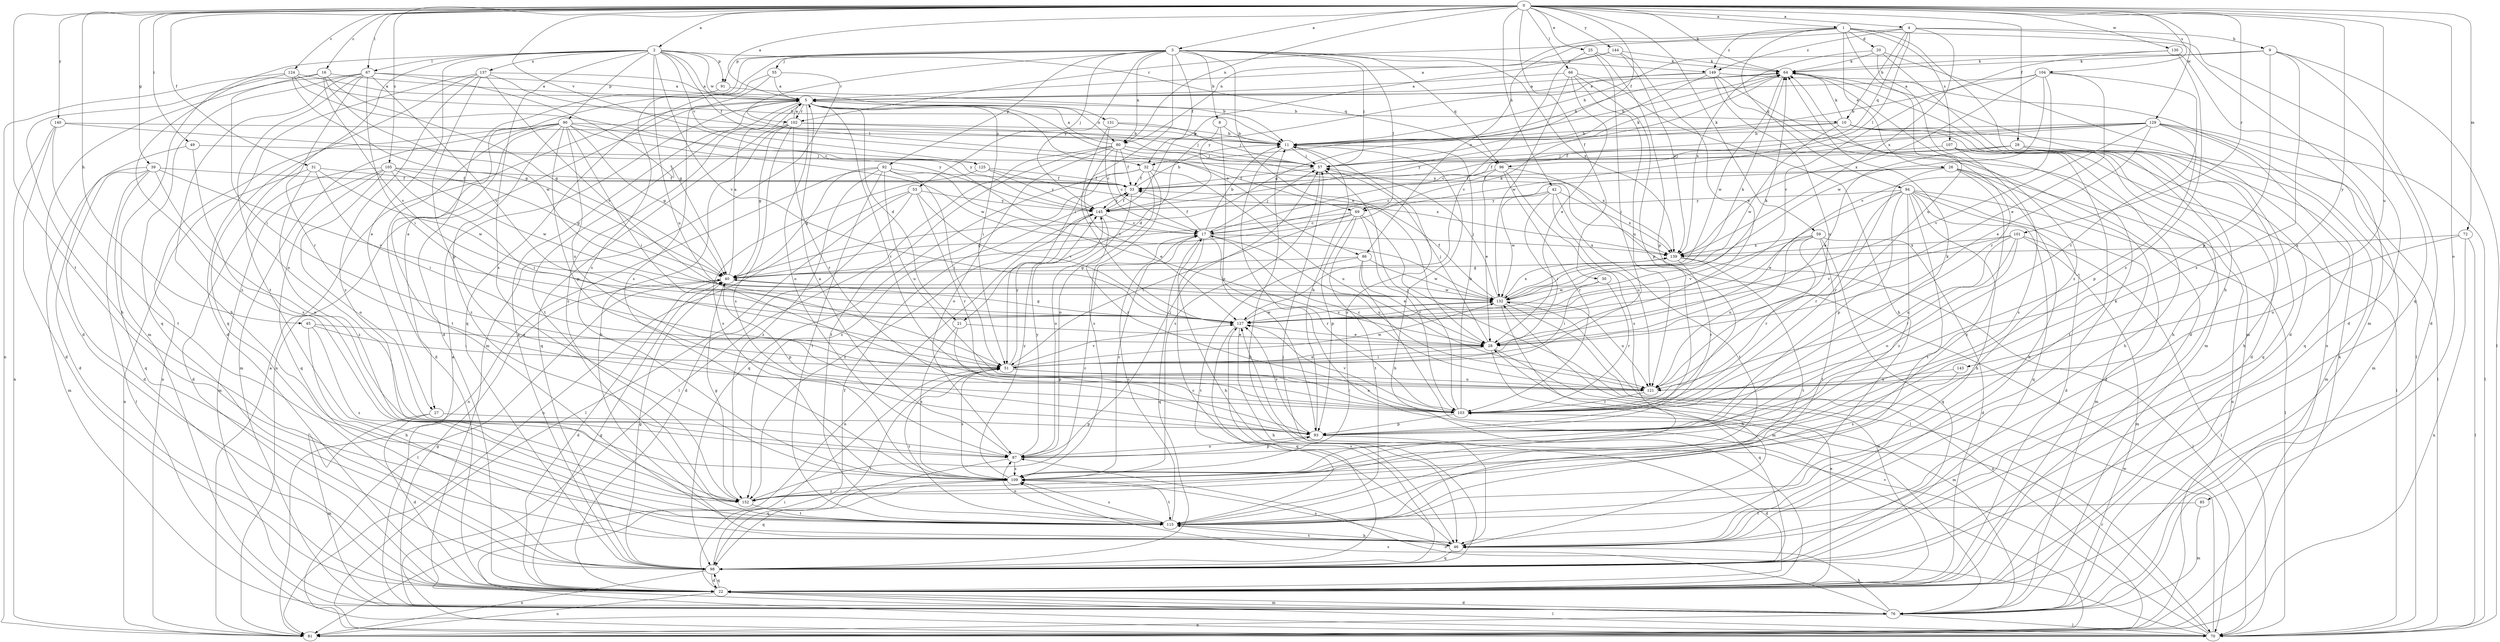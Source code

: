 strict digraph  {
0;
1;
2;
3;
4;
5;
8;
9;
10;
11;
16;
17;
20;
21;
22;
25;
26;
27;
28;
29;
30;
31;
32;
33;
39;
40;
42;
45;
46;
49;
51;
53;
55;
57;
59;
64;
66;
67;
69;
70;
72;
76;
80;
81;
85;
86;
87;
90;
91;
92;
93;
94;
96;
98;
101;
102;
103;
104;
105;
107;
109;
115;
121;
124;
125;
127;
129;
130;
131;
132;
137;
139;
140;
143;
144;
145;
149;
152;
0 -> 1  [label=a];
0 -> 2  [label=a];
0 -> 3  [label=a];
0 -> 4  [label=a];
0 -> 5  [label=a];
0 -> 16  [label=c];
0 -> 25  [label=e];
0 -> 29  [label=f];
0 -> 30  [label=f];
0 -> 31  [label=f];
0 -> 32  [label=f];
0 -> 39  [label=g];
0 -> 42  [label=h];
0 -> 45  [label=h];
0 -> 49  [label=i];
0 -> 59  [label=k];
0 -> 64  [label=k];
0 -> 66  [label=l];
0 -> 67  [label=l];
0 -> 72  [label=m];
0 -> 80  [label=n];
0 -> 85  [label=o];
0 -> 101  [label=r];
0 -> 104  [label=s];
0 -> 105  [label=s];
0 -> 115  [label=t];
0 -> 121  [label=u];
0 -> 124  [label=v];
0 -> 125  [label=v];
0 -> 129  [label=w];
0 -> 130  [label=w];
0 -> 140  [label=y];
0 -> 143  [label=y];
0 -> 144  [label=y];
1 -> 20  [label=d];
1 -> 26  [label=e];
1 -> 46  [label=h];
1 -> 76  [label=m];
1 -> 80  [label=n];
1 -> 86  [label=o];
1 -> 94  [label=q];
1 -> 107  [label=s];
1 -> 121  [label=u];
1 -> 149  [label=z];
2 -> 27  [label=e];
2 -> 32  [label=f];
2 -> 67  [label=l];
2 -> 69  [label=l];
2 -> 76  [label=m];
2 -> 90  [label=p];
2 -> 91  [label=p];
2 -> 96  [label=q];
2 -> 109  [label=s];
2 -> 115  [label=t];
2 -> 121  [label=u];
2 -> 125  [label=v];
2 -> 127  [label=v];
2 -> 131  [label=w];
2 -> 137  [label=x];
3 -> 8  [label=b];
3 -> 27  [label=e];
3 -> 28  [label=e];
3 -> 32  [label=f];
3 -> 51  [label=i];
3 -> 53  [label=j];
3 -> 55  [label=j];
3 -> 57  [label=j];
3 -> 69  [label=l];
3 -> 80  [label=n];
3 -> 91  [label=p];
3 -> 92  [label=p];
3 -> 96  [label=q];
3 -> 102  [label=r];
3 -> 109  [label=s];
3 -> 139  [label=x];
3 -> 145  [label=y];
3 -> 149  [label=z];
4 -> 9  [label=b];
4 -> 10  [label=b];
4 -> 69  [label=l];
4 -> 96  [label=q];
4 -> 98  [label=q];
4 -> 102  [label=r];
4 -> 139  [label=x];
4 -> 149  [label=z];
5 -> 10  [label=b];
5 -> 21  [label=d];
5 -> 51  [label=i];
5 -> 80  [label=n];
5 -> 81  [label=n];
5 -> 86  [label=o];
5 -> 87  [label=o];
5 -> 102  [label=r];
5 -> 103  [label=r];
5 -> 115  [label=t];
5 -> 139  [label=x];
5 -> 152  [label=z];
8 -> 11  [label=b];
8 -> 21  [label=d];
8 -> 93  [label=p];
9 -> 11  [label=b];
9 -> 22  [label=d];
9 -> 64  [label=k];
9 -> 70  [label=l];
9 -> 93  [label=p];
9 -> 109  [label=s];
10 -> 11  [label=b];
10 -> 22  [label=d];
10 -> 46  [label=h];
10 -> 64  [label=k];
10 -> 70  [label=l];
10 -> 132  [label=w];
10 -> 145  [label=y];
11 -> 57  [label=j];
11 -> 64  [label=k];
11 -> 81  [label=n];
11 -> 109  [label=s];
16 -> 5  [label=a];
16 -> 40  [label=g];
16 -> 51  [label=i];
16 -> 127  [label=v];
16 -> 132  [label=w];
16 -> 152  [label=z];
17 -> 11  [label=b];
17 -> 33  [label=f];
17 -> 46  [label=h];
17 -> 57  [label=j];
17 -> 98  [label=q];
17 -> 103  [label=r];
17 -> 121  [label=u];
17 -> 139  [label=x];
20 -> 64  [label=k];
20 -> 76  [label=m];
20 -> 81  [label=n];
20 -> 139  [label=x];
20 -> 152  [label=z];
21 -> 28  [label=e];
21 -> 93  [label=p];
21 -> 109  [label=s];
22 -> 11  [label=b];
22 -> 28  [label=e];
22 -> 33  [label=f];
22 -> 40  [label=g];
22 -> 70  [label=l];
22 -> 76  [label=m];
22 -> 81  [label=n];
22 -> 98  [label=q];
22 -> 132  [label=w];
25 -> 51  [label=i];
25 -> 64  [label=k];
25 -> 93  [label=p];
25 -> 127  [label=v];
26 -> 17  [label=c];
26 -> 22  [label=d];
26 -> 33  [label=f];
26 -> 46  [label=h];
26 -> 81  [label=n];
26 -> 103  [label=r];
26 -> 152  [label=z];
27 -> 22  [label=d];
27 -> 76  [label=m];
27 -> 93  [label=p];
28 -> 51  [label=i];
28 -> 57  [label=j];
28 -> 76  [label=m];
28 -> 98  [label=q];
29 -> 28  [label=e];
29 -> 33  [label=f];
29 -> 46  [label=h];
29 -> 57  [label=j];
29 -> 76  [label=m];
29 -> 98  [label=q];
30 -> 51  [label=i];
30 -> 103  [label=r];
30 -> 132  [label=w];
31 -> 33  [label=f];
31 -> 51  [label=i];
31 -> 81  [label=n];
31 -> 132  [label=w];
31 -> 152  [label=z];
32 -> 33  [label=f];
32 -> 87  [label=o];
32 -> 98  [label=q];
32 -> 109  [label=s];
32 -> 121  [label=u];
32 -> 152  [label=z];
33 -> 11  [label=b];
33 -> 87  [label=o];
33 -> 145  [label=y];
39 -> 22  [label=d];
39 -> 33  [label=f];
39 -> 70  [label=l];
39 -> 76  [label=m];
39 -> 87  [label=o];
39 -> 98  [label=q];
39 -> 127  [label=v];
40 -> 5  [label=a];
40 -> 22  [label=d];
40 -> 64  [label=k];
40 -> 70  [label=l];
40 -> 93  [label=p];
40 -> 132  [label=w];
42 -> 51  [label=i];
42 -> 115  [label=t];
42 -> 121  [label=u];
42 -> 132  [label=w];
42 -> 139  [label=x];
42 -> 145  [label=y];
45 -> 28  [label=e];
45 -> 46  [label=h];
45 -> 51  [label=i];
45 -> 152  [label=z];
46 -> 17  [label=c];
46 -> 57  [label=j];
46 -> 98  [label=q];
46 -> 109  [label=s];
46 -> 115  [label=t];
49 -> 22  [label=d];
49 -> 57  [label=j];
49 -> 109  [label=s];
51 -> 28  [label=e];
51 -> 103  [label=r];
51 -> 109  [label=s];
51 -> 115  [label=t];
51 -> 121  [label=u];
51 -> 127  [label=v];
51 -> 132  [label=w];
51 -> 145  [label=y];
53 -> 22  [label=d];
53 -> 70  [label=l];
53 -> 81  [label=n];
53 -> 103  [label=r];
53 -> 127  [label=v];
53 -> 145  [label=y];
55 -> 5  [label=a];
55 -> 76  [label=m];
55 -> 98  [label=q];
55 -> 109  [label=s];
57 -> 33  [label=f];
57 -> 64  [label=k];
57 -> 109  [label=s];
59 -> 22  [label=d];
59 -> 98  [label=q];
59 -> 103  [label=r];
59 -> 115  [label=t];
59 -> 121  [label=u];
59 -> 127  [label=v];
59 -> 139  [label=x];
64 -> 5  [label=a];
64 -> 11  [label=b];
64 -> 22  [label=d];
64 -> 103  [label=r];
64 -> 132  [label=w];
66 -> 5  [label=a];
66 -> 28  [label=e];
66 -> 46  [label=h];
66 -> 93  [label=p];
66 -> 121  [label=u];
66 -> 132  [label=w];
67 -> 5  [label=a];
67 -> 22  [label=d];
67 -> 40  [label=g];
67 -> 46  [label=h];
67 -> 51  [label=i];
67 -> 87  [label=o];
67 -> 98  [label=q];
67 -> 103  [label=r];
67 -> 127  [label=v];
69 -> 17  [label=c];
69 -> 40  [label=g];
69 -> 51  [label=i];
69 -> 70  [label=l];
69 -> 93  [label=p];
69 -> 103  [label=r];
69 -> 115  [label=t];
70 -> 51  [label=i];
70 -> 87  [label=o];
70 -> 103  [label=r];
70 -> 127  [label=v];
70 -> 132  [label=w];
72 -> 70  [label=l];
72 -> 81  [label=n];
72 -> 121  [label=u];
72 -> 139  [label=x];
76 -> 5  [label=a];
76 -> 22  [label=d];
76 -> 40  [label=g];
76 -> 46  [label=h];
76 -> 70  [label=l];
76 -> 81  [label=n];
76 -> 109  [label=s];
80 -> 5  [label=a];
80 -> 17  [label=c];
80 -> 33  [label=f];
80 -> 57  [label=j];
80 -> 70  [label=l];
80 -> 87  [label=o];
80 -> 115  [label=t];
80 -> 127  [label=v];
80 -> 139  [label=x];
81 -> 5  [label=a];
81 -> 64  [label=k];
85 -> 76  [label=m];
85 -> 115  [label=t];
86 -> 28  [label=e];
86 -> 40  [label=g];
86 -> 76  [label=m];
86 -> 115  [label=t];
86 -> 132  [label=w];
87 -> 5  [label=a];
87 -> 57  [label=j];
87 -> 93  [label=p];
87 -> 98  [label=q];
87 -> 109  [label=s];
87 -> 145  [label=y];
90 -> 11  [label=b];
90 -> 22  [label=d];
90 -> 40  [label=g];
90 -> 51  [label=i];
90 -> 76  [label=m];
90 -> 81  [label=n];
90 -> 93  [label=p];
90 -> 115  [label=t];
90 -> 121  [label=u];
90 -> 132  [label=w];
90 -> 145  [label=y];
90 -> 152  [label=z];
91 -> 11  [label=b];
91 -> 22  [label=d];
92 -> 28  [label=e];
92 -> 33  [label=f];
92 -> 40  [label=g];
92 -> 51  [label=i];
92 -> 81  [label=n];
92 -> 115  [label=t];
92 -> 121  [label=u];
92 -> 152  [label=z];
93 -> 11  [label=b];
93 -> 22  [label=d];
93 -> 64  [label=k];
93 -> 87  [label=o];
93 -> 127  [label=v];
94 -> 22  [label=d];
94 -> 28  [label=e];
94 -> 46  [label=h];
94 -> 70  [label=l];
94 -> 76  [label=m];
94 -> 93  [label=p];
94 -> 98  [label=q];
94 -> 103  [label=r];
94 -> 115  [label=t];
94 -> 145  [label=y];
94 -> 152  [label=z];
96 -> 28  [label=e];
96 -> 33  [label=f];
96 -> 70  [label=l];
96 -> 103  [label=r];
96 -> 109  [label=s];
98 -> 5  [label=a];
98 -> 11  [label=b];
98 -> 22  [label=d];
98 -> 40  [label=g];
98 -> 51  [label=i];
98 -> 81  [label=n];
98 -> 127  [label=v];
101 -> 70  [label=l];
101 -> 76  [label=m];
101 -> 87  [label=o];
101 -> 103  [label=r];
101 -> 121  [label=u];
101 -> 127  [label=v];
101 -> 139  [label=x];
102 -> 5  [label=a];
102 -> 11  [label=b];
102 -> 40  [label=g];
102 -> 46  [label=h];
102 -> 57  [label=j];
102 -> 98  [label=q];
102 -> 103  [label=r];
102 -> 109  [label=s];
103 -> 11  [label=b];
103 -> 57  [label=j];
103 -> 93  [label=p];
103 -> 127  [label=v];
104 -> 5  [label=a];
104 -> 11  [label=b];
104 -> 28  [label=e];
104 -> 103  [label=r];
104 -> 127  [label=v];
104 -> 132  [label=w];
104 -> 139  [label=x];
105 -> 22  [label=d];
105 -> 33  [label=f];
105 -> 40  [label=g];
105 -> 51  [label=i];
105 -> 76  [label=m];
105 -> 87  [label=o];
105 -> 98  [label=q];
105 -> 132  [label=w];
107 -> 46  [label=h];
107 -> 57  [label=j];
107 -> 70  [label=l];
107 -> 109  [label=s];
107 -> 115  [label=t];
109 -> 17  [label=c];
109 -> 98  [label=q];
109 -> 115  [label=t];
109 -> 145  [label=y];
109 -> 152  [label=z];
115 -> 17  [label=c];
115 -> 46  [label=h];
115 -> 64  [label=k];
115 -> 87  [label=o];
115 -> 109  [label=s];
121 -> 17  [label=c];
121 -> 103  [label=r];
124 -> 5  [label=a];
124 -> 11  [label=b];
124 -> 17  [label=c];
124 -> 40  [label=g];
124 -> 46  [label=h];
124 -> 81  [label=n];
125 -> 33  [label=f];
125 -> 109  [label=s];
125 -> 139  [label=x];
125 -> 145  [label=y];
127 -> 28  [label=e];
127 -> 40  [label=g];
127 -> 46  [label=h];
127 -> 64  [label=k];
127 -> 98  [label=q];
127 -> 132  [label=w];
129 -> 11  [label=b];
129 -> 17  [label=c];
129 -> 28  [label=e];
129 -> 33  [label=f];
129 -> 57  [label=j];
129 -> 70  [label=l];
129 -> 76  [label=m];
129 -> 93  [label=p];
129 -> 98  [label=q];
129 -> 127  [label=v];
130 -> 22  [label=d];
130 -> 64  [label=k];
130 -> 109  [label=s];
130 -> 127  [label=v];
131 -> 11  [label=b];
131 -> 17  [label=c];
131 -> 57  [label=j];
131 -> 127  [label=v];
132 -> 33  [label=f];
132 -> 46  [label=h];
132 -> 57  [label=j];
132 -> 64  [label=k];
132 -> 81  [label=n];
132 -> 121  [label=u];
132 -> 127  [label=v];
132 -> 139  [label=x];
137 -> 5  [label=a];
137 -> 22  [label=d];
137 -> 57  [label=j];
137 -> 93  [label=p];
137 -> 98  [label=q];
137 -> 127  [label=v];
137 -> 152  [label=z];
139 -> 40  [label=g];
139 -> 70  [label=l];
139 -> 103  [label=r];
139 -> 115  [label=t];
140 -> 11  [label=b];
140 -> 22  [label=d];
140 -> 81  [label=n];
140 -> 115  [label=t];
140 -> 145  [label=y];
143 -> 109  [label=s];
143 -> 121  [label=u];
144 -> 5  [label=a];
144 -> 28  [label=e];
144 -> 64  [label=k];
144 -> 139  [label=x];
144 -> 145  [label=y];
145 -> 17  [label=c];
145 -> 33  [label=f];
145 -> 81  [label=n];
145 -> 103  [label=r];
145 -> 152  [label=z];
149 -> 5  [label=a];
149 -> 22  [label=d];
149 -> 40  [label=g];
149 -> 70  [label=l];
149 -> 76  [label=m];
149 -> 121  [label=u];
149 -> 145  [label=y];
152 -> 17  [label=c];
152 -> 40  [label=g];
152 -> 115  [label=t];
}
